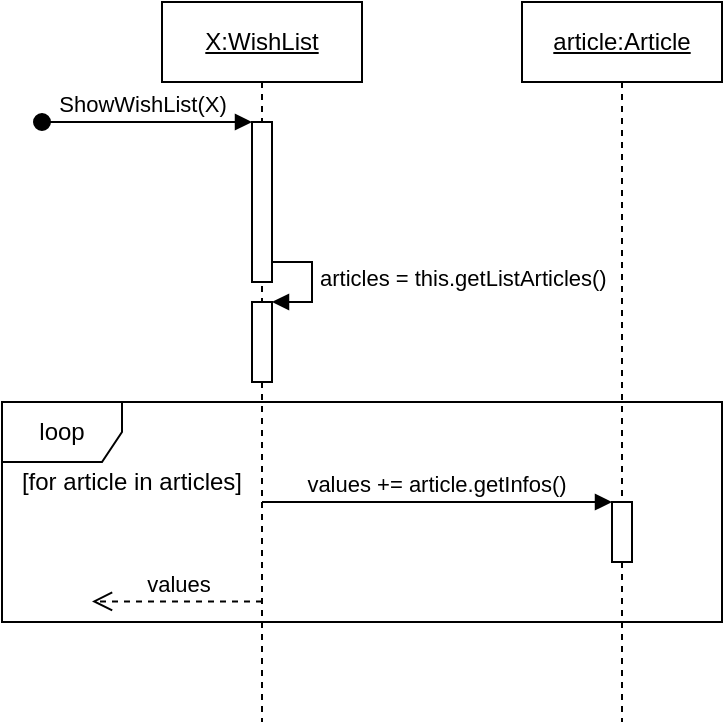 <mxfile version="12.9.3" type="device"><diagram id="xSjLbOeb4Q_Lxthpekm5" name="Page-1"><mxGraphModel dx="813" dy="470" grid="1" gridSize="10" guides="1" tooltips="1" connect="1" arrows="1" fold="1" page="1" pageScale="1" pageWidth="850" pageHeight="1100" math="0" shadow="0"><root><mxCell id="0"/><mxCell id="1" parent="0"/><mxCell id="Cd-1w0f5CPjfxfT0OCZ9-16" value="loop" style="shape=umlFrame;whiteSpace=wrap;html=1;" parent="1" vertex="1"><mxGeometry x="160" y="240" width="360" height="110" as="geometry"/></mxCell><mxCell id="Cd-1w0f5CPjfxfT0OCZ9-4" value="&lt;u&gt;X:WishList&lt;/u&gt;" style="shape=umlLifeline;perimeter=lifelinePerimeter;whiteSpace=wrap;html=1;container=1;collapsible=0;recursiveResize=0;outlineConnect=0;" parent="1" vertex="1"><mxGeometry x="240" y="40" width="100" height="360" as="geometry"/></mxCell><mxCell id="2cdeELx0gKLlCppEoA9O-4" value="" style="html=1;points=[];perimeter=orthogonalPerimeter;" vertex="1" parent="Cd-1w0f5CPjfxfT0OCZ9-4"><mxGeometry x="45" y="150" width="10" height="40" as="geometry"/></mxCell><mxCell id="2cdeELx0gKLlCppEoA9O-5" value="&lt;span style=&quot;text-align: center&quot;&gt;articles = this.getListArticles()&lt;/span&gt;" style="edgeStyle=orthogonalEdgeStyle;html=1;align=left;spacingLeft=2;endArrow=block;rounded=0;entryX=1;entryY=0;" edge="1" target="2cdeELx0gKLlCppEoA9O-4" parent="Cd-1w0f5CPjfxfT0OCZ9-4"><mxGeometry relative="1" as="geometry"><mxPoint x="50" y="130" as="sourcePoint"/><Array as="points"><mxPoint x="75" y="130"/></Array></mxGeometry></mxCell><mxCell id="2cdeELx0gKLlCppEoA9O-6" value="" style="html=1;points=[];perimeter=orthogonalPerimeter;" vertex="1" parent="Cd-1w0f5CPjfxfT0OCZ9-4"><mxGeometry x="45" y="60" width="10" height="80" as="geometry"/></mxCell><mxCell id="Cd-1w0f5CPjfxfT0OCZ9-17" value="&lt;u&gt;article:Article&lt;/u&gt;" style="shape=umlLifeline;perimeter=lifelinePerimeter;whiteSpace=wrap;html=1;container=1;collapsible=0;recursiveResize=0;outlineConnect=0;" parent="1" vertex="1"><mxGeometry x="420" y="40" width="100" height="360" as="geometry"/></mxCell><mxCell id="Cd-1w0f5CPjfxfT0OCZ9-20" value="" style="html=1;points=[];perimeter=orthogonalPerimeter;" parent="Cd-1w0f5CPjfxfT0OCZ9-17" vertex="1"><mxGeometry x="45" y="250" width="10" height="30" as="geometry"/></mxCell><mxCell id="Cd-1w0f5CPjfxfT0OCZ9-18" value="[for article in articles]" style="text;html=1;strokeColor=none;fillColor=none;align=center;verticalAlign=middle;whiteSpace=wrap;rounded=0;" parent="1" vertex="1"><mxGeometry x="160" y="270" width="130" height="20" as="geometry"/></mxCell><mxCell id="Cd-1w0f5CPjfxfT0OCZ9-21" value="values += article.getInfos()" style="html=1;verticalAlign=bottom;endArrow=block;entryX=0;entryY=0;exitX=1;exitY=1;exitDx=0;exitDy=0;" parent="1" source="Cd-1w0f5CPjfxfT0OCZ9-18" target="Cd-1w0f5CPjfxfT0OCZ9-20" edge="1"><mxGeometry relative="1" as="geometry"><mxPoint x="295" y="290" as="sourcePoint"/></mxGeometry></mxCell><mxCell id="2cdeELx0gKLlCppEoA9O-2" value="ShowWishList(X)" style="html=1;verticalAlign=bottom;startArrow=oval;endArrow=block;startSize=8;" edge="1" parent="1" target="2cdeELx0gKLlCppEoA9O-6"><mxGeometry x="-0.059" relative="1" as="geometry"><mxPoint x="180" y="100" as="sourcePoint"/><mxPoint as="offset"/><mxPoint x="265" y="100" as="targetPoint"/></mxGeometry></mxCell><mxCell id="2cdeELx0gKLlCppEoA9O-8" value="values" style="html=1;verticalAlign=bottom;endArrow=open;dashed=1;endSize=8;" edge="1" parent="1"><mxGeometry relative="1" as="geometry"><mxPoint x="290" y="339.71" as="sourcePoint"/><mxPoint x="205" y="339.71" as="targetPoint"/></mxGeometry></mxCell></root></mxGraphModel></diagram></mxfile>